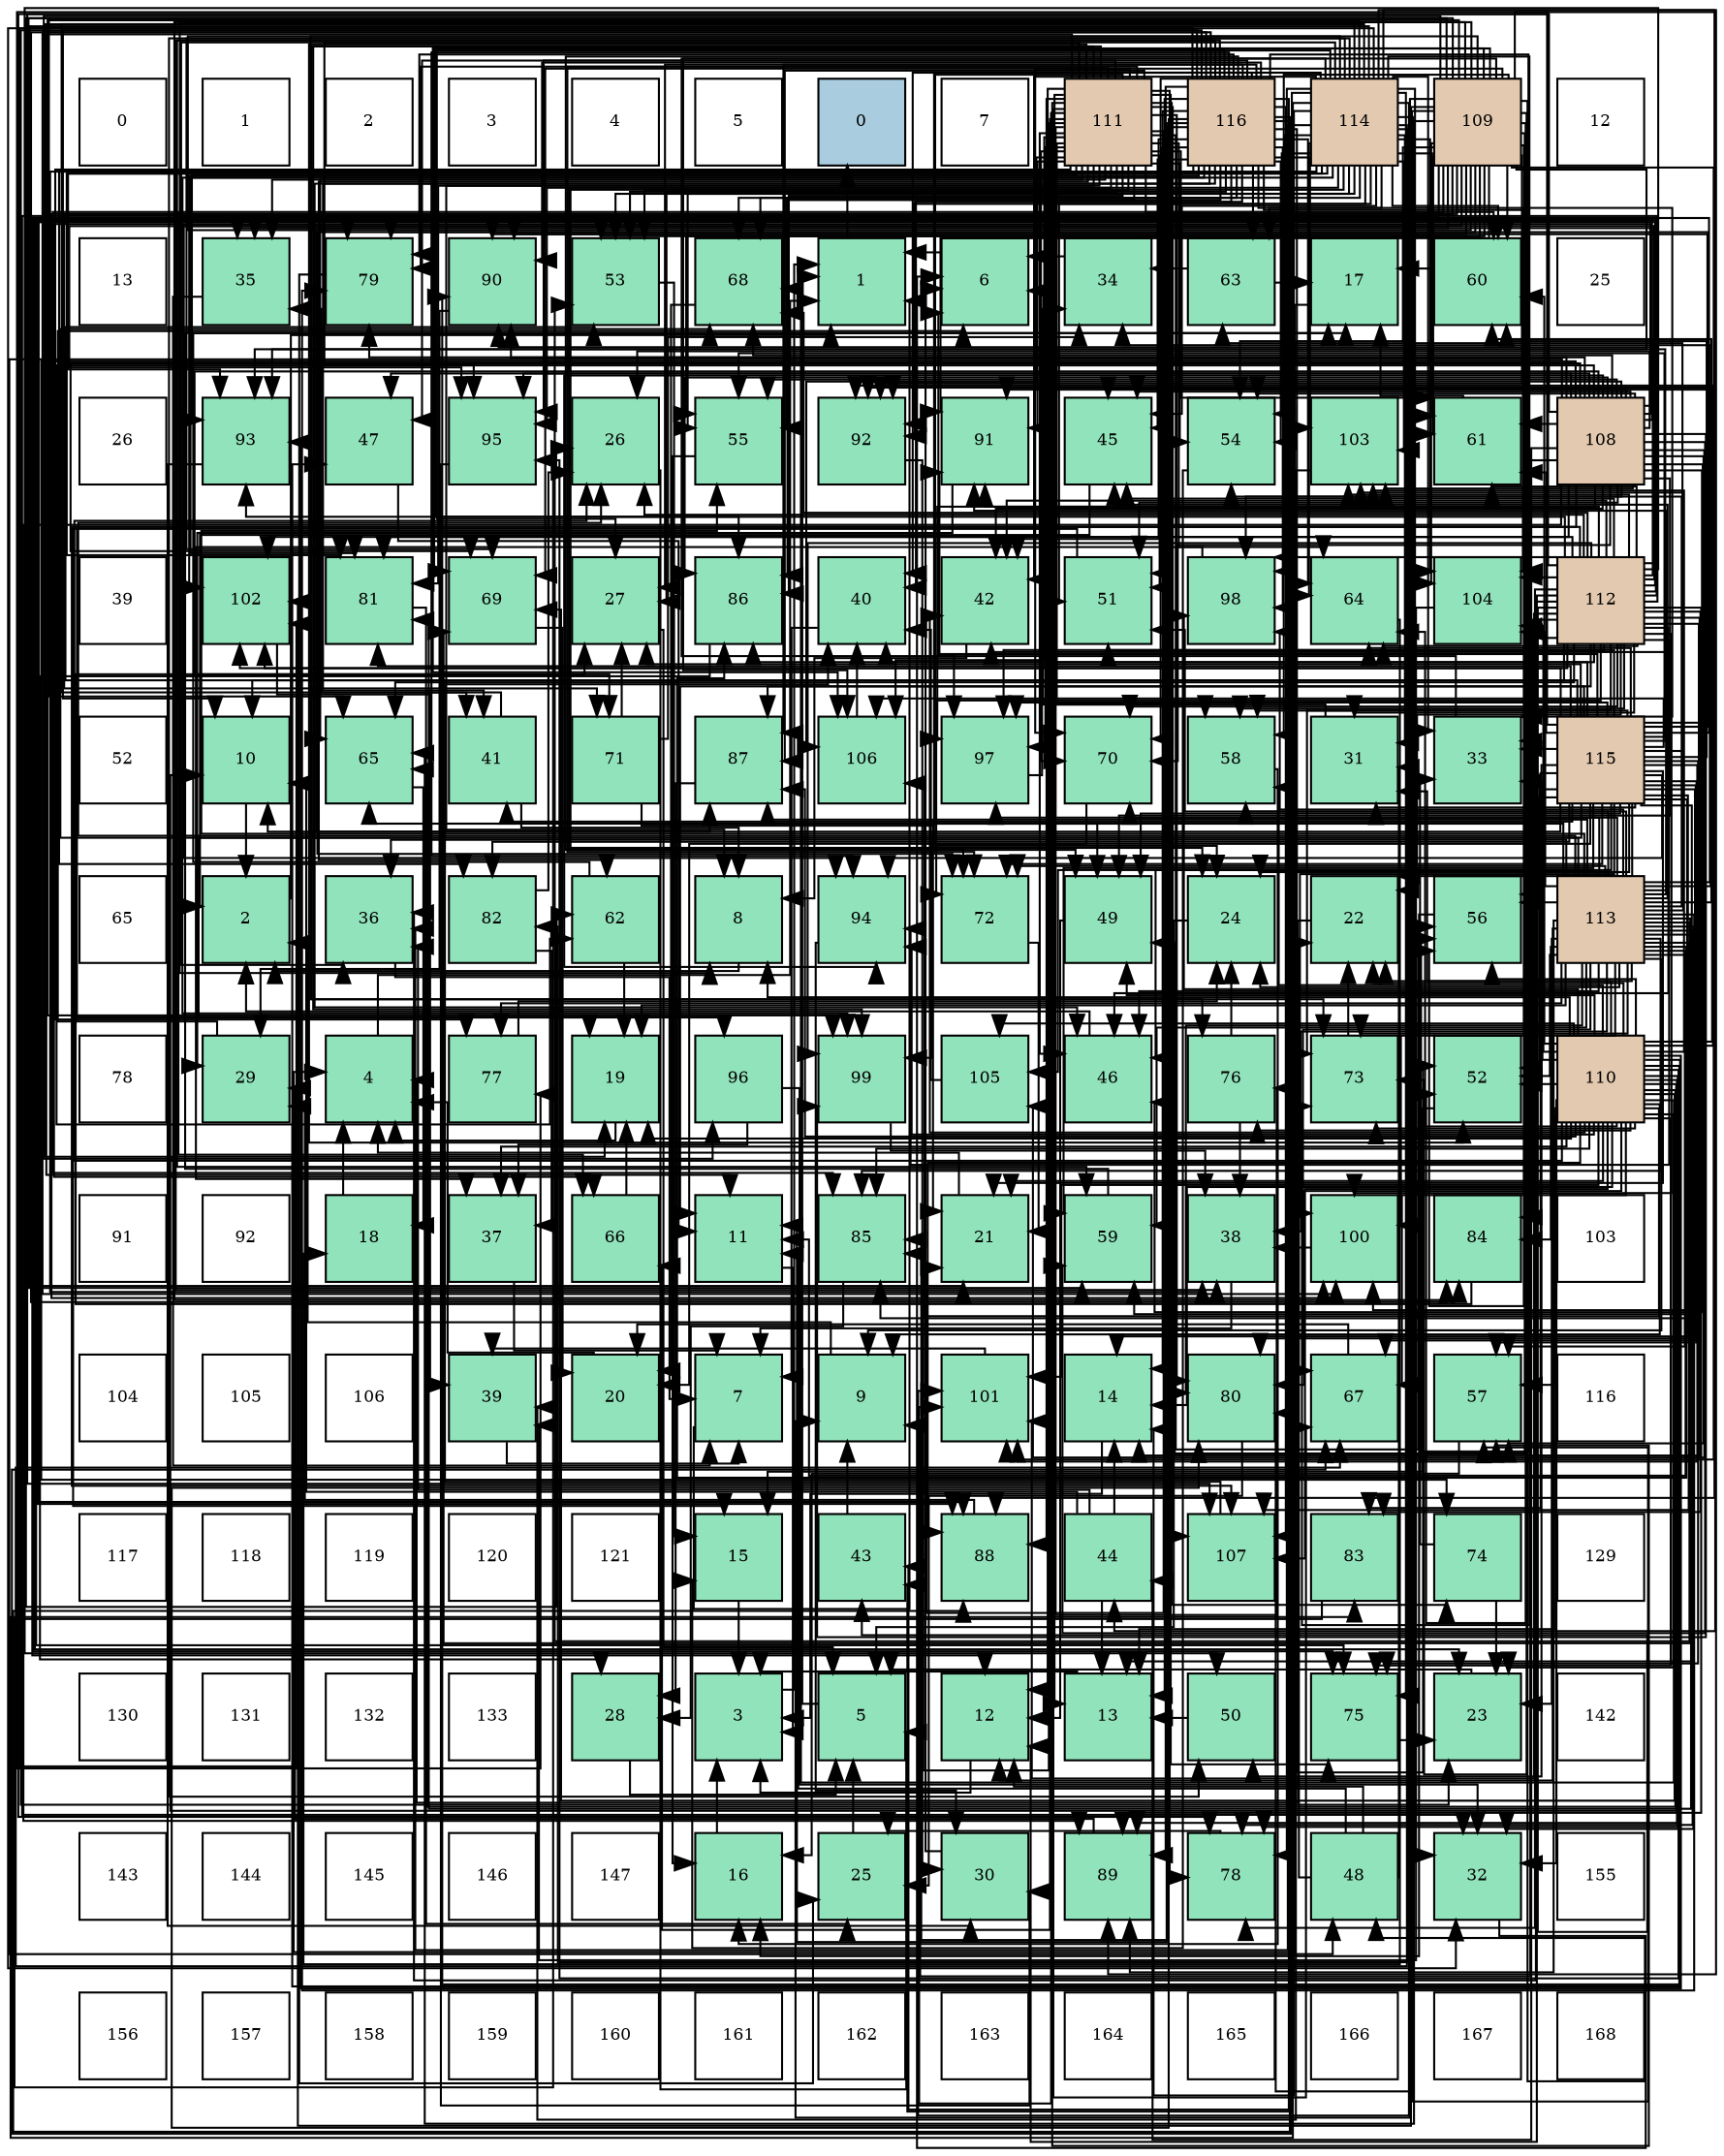digraph layout{
 rankdir=TB;
 splines=ortho;
 node [style=filled shape=square fixedsize=true width=0.6];
0[label="0", fontsize=8, fillcolor="#ffffff"];
1[label="1", fontsize=8, fillcolor="#ffffff"];
2[label="2", fontsize=8, fillcolor="#ffffff"];
3[label="3", fontsize=8, fillcolor="#ffffff"];
4[label="4", fontsize=8, fillcolor="#ffffff"];
5[label="5", fontsize=8, fillcolor="#ffffff"];
6[label="0", fontsize=8, fillcolor="#a9ccde"];
7[label="7", fontsize=8, fillcolor="#ffffff"];
8[label="111", fontsize=8, fillcolor="#e3c9af"];
9[label="116", fontsize=8, fillcolor="#e3c9af"];
10[label="114", fontsize=8, fillcolor="#e3c9af"];
11[label="109", fontsize=8, fillcolor="#e3c9af"];
12[label="12", fontsize=8, fillcolor="#ffffff"];
13[label="13", fontsize=8, fillcolor="#ffffff"];
14[label="35", fontsize=8, fillcolor="#91e3bb"];
15[label="79", fontsize=8, fillcolor="#91e3bb"];
16[label="90", fontsize=8, fillcolor="#91e3bb"];
17[label="53", fontsize=8, fillcolor="#91e3bb"];
18[label="68", fontsize=8, fillcolor="#91e3bb"];
19[label="1", fontsize=8, fillcolor="#91e3bb"];
20[label="6", fontsize=8, fillcolor="#91e3bb"];
21[label="34", fontsize=8, fillcolor="#91e3bb"];
22[label="63", fontsize=8, fillcolor="#91e3bb"];
23[label="17", fontsize=8, fillcolor="#91e3bb"];
24[label="60", fontsize=8, fillcolor="#91e3bb"];
25[label="25", fontsize=8, fillcolor="#ffffff"];
26[label="26", fontsize=8, fillcolor="#ffffff"];
27[label="93", fontsize=8, fillcolor="#91e3bb"];
28[label="47", fontsize=8, fillcolor="#91e3bb"];
29[label="95", fontsize=8, fillcolor="#91e3bb"];
30[label="26", fontsize=8, fillcolor="#91e3bb"];
31[label="55", fontsize=8, fillcolor="#91e3bb"];
32[label="92", fontsize=8, fillcolor="#91e3bb"];
33[label="91", fontsize=8, fillcolor="#91e3bb"];
34[label="45", fontsize=8, fillcolor="#91e3bb"];
35[label="54", fontsize=8, fillcolor="#91e3bb"];
36[label="103", fontsize=8, fillcolor="#91e3bb"];
37[label="61", fontsize=8, fillcolor="#91e3bb"];
38[label="108", fontsize=8, fillcolor="#e3c9af"];
39[label="39", fontsize=8, fillcolor="#ffffff"];
40[label="102", fontsize=8, fillcolor="#91e3bb"];
41[label="81", fontsize=8, fillcolor="#91e3bb"];
42[label="69", fontsize=8, fillcolor="#91e3bb"];
43[label="27", fontsize=8, fillcolor="#91e3bb"];
44[label="86", fontsize=8, fillcolor="#91e3bb"];
45[label="40", fontsize=8, fillcolor="#91e3bb"];
46[label="42", fontsize=8, fillcolor="#91e3bb"];
47[label="51", fontsize=8, fillcolor="#91e3bb"];
48[label="98", fontsize=8, fillcolor="#91e3bb"];
49[label="64", fontsize=8, fillcolor="#91e3bb"];
50[label="104", fontsize=8, fillcolor="#91e3bb"];
51[label="112", fontsize=8, fillcolor="#e3c9af"];
52[label="52", fontsize=8, fillcolor="#ffffff"];
53[label="10", fontsize=8, fillcolor="#91e3bb"];
54[label="65", fontsize=8, fillcolor="#91e3bb"];
55[label="41", fontsize=8, fillcolor="#91e3bb"];
56[label="71", fontsize=8, fillcolor="#91e3bb"];
57[label="87", fontsize=8, fillcolor="#91e3bb"];
58[label="106", fontsize=8, fillcolor="#91e3bb"];
59[label="97", fontsize=8, fillcolor="#91e3bb"];
60[label="70", fontsize=8, fillcolor="#91e3bb"];
61[label="58", fontsize=8, fillcolor="#91e3bb"];
62[label="31", fontsize=8, fillcolor="#91e3bb"];
63[label="33", fontsize=8, fillcolor="#91e3bb"];
64[label="115", fontsize=8, fillcolor="#e3c9af"];
65[label="65", fontsize=8, fillcolor="#ffffff"];
66[label="2", fontsize=8, fillcolor="#91e3bb"];
67[label="36", fontsize=8, fillcolor="#91e3bb"];
68[label="82", fontsize=8, fillcolor="#91e3bb"];
69[label="62", fontsize=8, fillcolor="#91e3bb"];
70[label="8", fontsize=8, fillcolor="#91e3bb"];
71[label="94", fontsize=8, fillcolor="#91e3bb"];
72[label="72", fontsize=8, fillcolor="#91e3bb"];
73[label="49", fontsize=8, fillcolor="#91e3bb"];
74[label="24", fontsize=8, fillcolor="#91e3bb"];
75[label="22", fontsize=8, fillcolor="#91e3bb"];
76[label="56", fontsize=8, fillcolor="#91e3bb"];
77[label="113", fontsize=8, fillcolor="#e3c9af"];
78[label="78", fontsize=8, fillcolor="#ffffff"];
79[label="29", fontsize=8, fillcolor="#91e3bb"];
80[label="4", fontsize=8, fillcolor="#91e3bb"];
81[label="77", fontsize=8, fillcolor="#91e3bb"];
82[label="19", fontsize=8, fillcolor="#91e3bb"];
83[label="96", fontsize=8, fillcolor="#91e3bb"];
84[label="99", fontsize=8, fillcolor="#91e3bb"];
85[label="105", fontsize=8, fillcolor="#91e3bb"];
86[label="46", fontsize=8, fillcolor="#91e3bb"];
87[label="76", fontsize=8, fillcolor="#91e3bb"];
88[label="73", fontsize=8, fillcolor="#91e3bb"];
89[label="52", fontsize=8, fillcolor="#91e3bb"];
90[label="110", fontsize=8, fillcolor="#e3c9af"];
91[label="91", fontsize=8, fillcolor="#ffffff"];
92[label="92", fontsize=8, fillcolor="#ffffff"];
93[label="18", fontsize=8, fillcolor="#91e3bb"];
94[label="37", fontsize=8, fillcolor="#91e3bb"];
95[label="66", fontsize=8, fillcolor="#91e3bb"];
96[label="11", fontsize=8, fillcolor="#91e3bb"];
97[label="85", fontsize=8, fillcolor="#91e3bb"];
98[label="21", fontsize=8, fillcolor="#91e3bb"];
99[label="59", fontsize=8, fillcolor="#91e3bb"];
100[label="38", fontsize=8, fillcolor="#91e3bb"];
101[label="100", fontsize=8, fillcolor="#91e3bb"];
102[label="84", fontsize=8, fillcolor="#91e3bb"];
103[label="103", fontsize=8, fillcolor="#ffffff"];
104[label="104", fontsize=8, fillcolor="#ffffff"];
105[label="105", fontsize=8, fillcolor="#ffffff"];
106[label="106", fontsize=8, fillcolor="#ffffff"];
107[label="39", fontsize=8, fillcolor="#91e3bb"];
108[label="20", fontsize=8, fillcolor="#91e3bb"];
109[label="7", fontsize=8, fillcolor="#91e3bb"];
110[label="9", fontsize=8, fillcolor="#91e3bb"];
111[label="101", fontsize=8, fillcolor="#91e3bb"];
112[label="14", fontsize=8, fillcolor="#91e3bb"];
113[label="80", fontsize=8, fillcolor="#91e3bb"];
114[label="67", fontsize=8, fillcolor="#91e3bb"];
115[label="57", fontsize=8, fillcolor="#91e3bb"];
116[label="116", fontsize=8, fillcolor="#ffffff"];
117[label="117", fontsize=8, fillcolor="#ffffff"];
118[label="118", fontsize=8, fillcolor="#ffffff"];
119[label="119", fontsize=8, fillcolor="#ffffff"];
120[label="120", fontsize=8, fillcolor="#ffffff"];
121[label="121", fontsize=8, fillcolor="#ffffff"];
122[label="15", fontsize=8, fillcolor="#91e3bb"];
123[label="43", fontsize=8, fillcolor="#91e3bb"];
124[label="88", fontsize=8, fillcolor="#91e3bb"];
125[label="44", fontsize=8, fillcolor="#91e3bb"];
126[label="107", fontsize=8, fillcolor="#91e3bb"];
127[label="83", fontsize=8, fillcolor="#91e3bb"];
128[label="74", fontsize=8, fillcolor="#91e3bb"];
129[label="129", fontsize=8, fillcolor="#ffffff"];
130[label="130", fontsize=8, fillcolor="#ffffff"];
131[label="131", fontsize=8, fillcolor="#ffffff"];
132[label="132", fontsize=8, fillcolor="#ffffff"];
133[label="133", fontsize=8, fillcolor="#ffffff"];
134[label="28", fontsize=8, fillcolor="#91e3bb"];
135[label="3", fontsize=8, fillcolor="#91e3bb"];
136[label="5", fontsize=8, fillcolor="#91e3bb"];
137[label="12", fontsize=8, fillcolor="#91e3bb"];
138[label="13", fontsize=8, fillcolor="#91e3bb"];
139[label="50", fontsize=8, fillcolor="#91e3bb"];
140[label="75", fontsize=8, fillcolor="#91e3bb"];
141[label="23", fontsize=8, fillcolor="#91e3bb"];
142[label="142", fontsize=8, fillcolor="#ffffff"];
143[label="143", fontsize=8, fillcolor="#ffffff"];
144[label="144", fontsize=8, fillcolor="#ffffff"];
145[label="145", fontsize=8, fillcolor="#ffffff"];
146[label="146", fontsize=8, fillcolor="#ffffff"];
147[label="147", fontsize=8, fillcolor="#ffffff"];
148[label="16", fontsize=8, fillcolor="#91e3bb"];
149[label="25", fontsize=8, fillcolor="#91e3bb"];
150[label="30", fontsize=8, fillcolor="#91e3bb"];
151[label="89", fontsize=8, fillcolor="#91e3bb"];
152[label="78", fontsize=8, fillcolor="#91e3bb"];
153[label="48", fontsize=8, fillcolor="#91e3bb"];
154[label="32", fontsize=8, fillcolor="#91e3bb"];
155[label="155", fontsize=8, fillcolor="#ffffff"];
156[label="156", fontsize=8, fillcolor="#ffffff"];
157[label="157", fontsize=8, fillcolor="#ffffff"];
158[label="158", fontsize=8, fillcolor="#ffffff"];
159[label="159", fontsize=8, fillcolor="#ffffff"];
160[label="160", fontsize=8, fillcolor="#ffffff"];
161[label="161", fontsize=8, fillcolor="#ffffff"];
162[label="162", fontsize=8, fillcolor="#ffffff"];
163[label="163", fontsize=8, fillcolor="#ffffff"];
164[label="164", fontsize=8, fillcolor="#ffffff"];
165[label="165", fontsize=8, fillcolor="#ffffff"];
166[label="166", fontsize=8, fillcolor="#ffffff"];
167[label="167", fontsize=8, fillcolor="#ffffff"];
168[label="168", fontsize=8, fillcolor="#ffffff"];
edge [constraint=false, style=vis];19 -> 6;
66 -> 19;
135 -> 19;
80 -> 19;
136 -> 19;
20 -> 19;
109 -> 19;
70 -> 66;
110 -> 66;
53 -> 66;
96 -> 135;
137 -> 135;
138 -> 135;
112 -> 135;
122 -> 135;
148 -> 135;
23 -> 80;
93 -> 80;
82 -> 80;
108 -> 80;
98 -> 80;
75 -> 80;
141 -> 136;
74 -> 136;
149 -> 136;
30 -> 136;
43 -> 136;
134 -> 136;
79 -> 20;
150 -> 20;
62 -> 20;
154 -> 20;
63 -> 20;
21 -> 20;
14 -> 109;
67 -> 109;
94 -> 109;
100 -> 109;
107 -> 109;
45 -> 109;
55 -> 70;
55 -> 14;
46 -> 70;
123 -> 110;
125 -> 53;
125 -> 138;
125 -> 112;
125 -> 67;
34 -> 66;
86 -> 66;
28 -> 96;
153 -> 96;
153 -> 137;
153 -> 75;
153 -> 62;
73 -> 137;
139 -> 138;
47 -> 122;
89 -> 122;
17 -> 122;
35 -> 122;
31 -> 148;
76 -> 148;
115 -> 148;
61 -> 148;
99 -> 23;
24 -> 23;
37 -> 23;
69 -> 23;
69 -> 82;
22 -> 23;
22 -> 21;
49 -> 93;
54 -> 93;
95 -> 82;
114 -> 108;
18 -> 108;
42 -> 108;
60 -> 108;
56 -> 98;
56 -> 43;
56 -> 21;
72 -> 98;
88 -> 75;
128 -> 141;
128 -> 63;
140 -> 141;
87 -> 74;
87 -> 100;
81 -> 74;
152 -> 149;
15 -> 149;
113 -> 149;
41 -> 149;
68 -> 30;
68 -> 94;
127 -> 30;
102 -> 43;
97 -> 134;
44 -> 134;
57 -> 134;
124 -> 79;
151 -> 79;
16 -> 79;
33 -> 79;
32 -> 150;
27 -> 150;
71 -> 150;
29 -> 150;
83 -> 154;
83 -> 94;
59 -> 21;
48 -> 94;
84 -> 100;
101 -> 100;
111 -> 107;
40 -> 107;
36 -> 107;
50 -> 107;
85 -> 45;
58 -> 45;
126 -> 45;
38 -> 110;
38 -> 30;
38 -> 46;
38 -> 125;
38 -> 34;
38 -> 86;
38 -> 28;
38 -> 153;
38 -> 73;
38 -> 47;
38 -> 35;
38 -> 31;
38 -> 115;
38 -> 99;
38 -> 37;
38 -> 69;
38 -> 95;
38 -> 18;
38 -> 42;
38 -> 60;
38 -> 56;
38 -> 128;
38 -> 140;
38 -> 15;
38 -> 44;
38 -> 124;
38 -> 151;
38 -> 16;
38 -> 33;
38 -> 71;
38 -> 29;
38 -> 83;
38 -> 59;
38 -> 48;
38 -> 84;
38 -> 101;
38 -> 40;
38 -> 36;
38 -> 85;
38 -> 58;
38 -> 126;
11 -> 70;
11 -> 110;
11 -> 14;
11 -> 125;
11 -> 153;
11 -> 73;
11 -> 89;
11 -> 17;
11 -> 35;
11 -> 31;
11 -> 76;
11 -> 61;
11 -> 99;
11 -> 24;
11 -> 37;
11 -> 69;
11 -> 54;
11 -> 95;
11 -> 60;
11 -> 56;
11 -> 72;
11 -> 88;
11 -> 87;
11 -> 113;
11 -> 102;
11 -> 97;
11 -> 44;
11 -> 57;
11 -> 16;
11 -> 33;
11 -> 32;
11 -> 27;
11 -> 71;
11 -> 83;
11 -> 59;
11 -> 84;
11 -> 101;
11 -> 111;
11 -> 40;
11 -> 50;
11 -> 58;
90 -> 70;
90 -> 110;
90 -> 53;
90 -> 138;
90 -> 112;
90 -> 82;
90 -> 98;
90 -> 75;
90 -> 141;
90 -> 30;
90 -> 62;
90 -> 154;
90 -> 63;
90 -> 94;
90 -> 46;
90 -> 34;
90 -> 28;
90 -> 73;
90 -> 89;
90 -> 76;
90 -> 115;
90 -> 61;
90 -> 24;
90 -> 49;
90 -> 54;
90 -> 114;
90 -> 18;
90 -> 42;
90 -> 88;
90 -> 140;
90 -> 87;
90 -> 152;
90 -> 113;
90 -> 97;
90 -> 57;
90 -> 124;
90 -> 151;
90 -> 16;
90 -> 32;
90 -> 27;
90 -> 71;
90 -> 29;
90 -> 48;
90 -> 111;
90 -> 36;
90 -> 50;
90 -> 85;
90 -> 58;
90 -> 126;
8 -> 70;
8 -> 96;
8 -> 137;
8 -> 138;
8 -> 98;
8 -> 43;
8 -> 14;
8 -> 67;
8 -> 86;
8 -> 28;
8 -> 73;
8 -> 47;
8 -> 89;
8 -> 17;
8 -> 35;
8 -> 31;
8 -> 76;
8 -> 115;
8 -> 61;
8 -> 24;
8 -> 37;
8 -> 69;
8 -> 49;
8 -> 54;
8 -> 95;
8 -> 114;
8 -> 42;
8 -> 60;
8 -> 72;
8 -> 88;
8 -> 128;
8 -> 140;
8 -> 87;
8 -> 81;
8 -> 152;
8 -> 15;
8 -> 113;
8 -> 41;
8 -> 97;
8 -> 44;
8 -> 57;
8 -> 124;
8 -> 33;
8 -> 32;
8 -> 29;
8 -> 59;
8 -> 84;
8 -> 111;
8 -> 40;
8 -> 58;
8 -> 126;
51 -> 53;
51 -> 137;
51 -> 112;
51 -> 75;
51 -> 141;
51 -> 30;
51 -> 62;
51 -> 154;
51 -> 63;
51 -> 14;
51 -> 67;
51 -> 45;
51 -> 46;
51 -> 123;
51 -> 34;
51 -> 86;
51 -> 139;
51 -> 61;
51 -> 99;
51 -> 37;
51 -> 49;
51 -> 54;
51 -> 18;
51 -> 60;
51 -> 72;
51 -> 88;
51 -> 140;
51 -> 81;
51 -> 152;
51 -> 41;
51 -> 127;
51 -> 102;
51 -> 57;
51 -> 124;
51 -> 151;
51 -> 16;
51 -> 33;
51 -> 27;
51 -> 71;
51 -> 29;
51 -> 59;
51 -> 48;
51 -> 84;
51 -> 101;
51 -> 111;
51 -> 40;
51 -> 36;
51 -> 50;
51 -> 126;
77 -> 110;
77 -> 96;
77 -> 137;
77 -> 82;
77 -> 75;
77 -> 141;
77 -> 74;
77 -> 30;
77 -> 154;
77 -> 21;
77 -> 67;
77 -> 100;
77 -> 46;
77 -> 34;
77 -> 86;
77 -> 47;
77 -> 89;
77 -> 17;
77 -> 35;
77 -> 31;
77 -> 76;
77 -> 115;
77 -> 61;
77 -> 99;
77 -> 24;
77 -> 54;
77 -> 114;
77 -> 18;
77 -> 42;
77 -> 60;
77 -> 72;
77 -> 88;
77 -> 81;
77 -> 152;
77 -> 15;
77 -> 113;
77 -> 41;
77 -> 102;
77 -> 97;
77 -> 44;
77 -> 57;
77 -> 151;
77 -> 33;
77 -> 32;
77 -> 59;
77 -> 48;
77 -> 101;
77 -> 36;
77 -> 50;
77 -> 85;
77 -> 126;
10 -> 112;
10 -> 82;
10 -> 98;
10 -> 74;
10 -> 43;
10 -> 62;
10 -> 154;
10 -> 63;
10 -> 67;
10 -> 100;
10 -> 45;
10 -> 55;
10 -> 46;
10 -> 123;
10 -> 34;
10 -> 73;
10 -> 139;
10 -> 47;
10 -> 17;
10 -> 35;
10 -> 31;
10 -> 115;
10 -> 24;
10 -> 37;
10 -> 22;
10 -> 49;
10 -> 54;
10 -> 114;
10 -> 18;
10 -> 42;
10 -> 88;
10 -> 140;
10 -> 152;
10 -> 15;
10 -> 41;
10 -> 68;
10 -> 127;
10 -> 124;
10 -> 151;
10 -> 32;
10 -> 27;
10 -> 29;
10 -> 48;
10 -> 84;
10 -> 111;
10 -> 40;
10 -> 36;
10 -> 50;
10 -> 58;
64 -> 53;
64 -> 96;
64 -> 137;
64 -> 138;
64 -> 112;
64 -> 82;
64 -> 98;
64 -> 75;
64 -> 74;
64 -> 43;
64 -> 62;
64 -> 63;
64 -> 55;
64 -> 86;
64 -> 73;
64 -> 139;
64 -> 47;
64 -> 89;
64 -> 17;
64 -> 31;
64 -> 76;
64 -> 115;
64 -> 61;
64 -> 99;
64 -> 24;
64 -> 37;
64 -> 22;
64 -> 49;
64 -> 114;
64 -> 72;
64 -> 140;
64 -> 152;
64 -> 15;
64 -> 113;
64 -> 41;
64 -> 68;
64 -> 127;
64 -> 97;
64 -> 44;
64 -> 16;
64 -> 33;
64 -> 27;
64 -> 71;
64 -> 59;
64 -> 84;
64 -> 101;
64 -> 111;
64 -> 40;
64 -> 58;
9 -> 53;
9 -> 96;
9 -> 138;
9 -> 112;
9 -> 141;
9 -> 74;
9 -> 43;
9 -> 154;
9 -> 63;
9 -> 100;
9 -> 45;
9 -> 55;
9 -> 46;
9 -> 123;
9 -> 34;
9 -> 86;
9 -> 47;
9 -> 89;
9 -> 17;
9 -> 35;
9 -> 76;
9 -> 99;
9 -> 22;
9 -> 49;
9 -> 114;
9 -> 18;
9 -> 42;
9 -> 60;
9 -> 72;
9 -> 15;
9 -> 113;
9 -> 41;
9 -> 68;
9 -> 102;
9 -> 97;
9 -> 44;
9 -> 57;
9 -> 124;
9 -> 151;
9 -> 16;
9 -> 32;
9 -> 27;
9 -> 71;
9 -> 29;
9 -> 48;
9 -> 101;
9 -> 36;
9 -> 50;
9 -> 126;
edge [constraint=true, style=invis];
0 -> 13 -> 26 -> 39 -> 52 -> 65 -> 78 -> 91 -> 104 -> 117 -> 130 -> 143 -> 156;
1 -> 14 -> 27 -> 40 -> 53 -> 66 -> 79 -> 92 -> 105 -> 118 -> 131 -> 144 -> 157;
2 -> 15 -> 28 -> 41 -> 54 -> 67 -> 80 -> 93 -> 106 -> 119 -> 132 -> 145 -> 158;
3 -> 16 -> 29 -> 42 -> 55 -> 68 -> 81 -> 94 -> 107 -> 120 -> 133 -> 146 -> 159;
4 -> 17 -> 30 -> 43 -> 56 -> 69 -> 82 -> 95 -> 108 -> 121 -> 134 -> 147 -> 160;
5 -> 18 -> 31 -> 44 -> 57 -> 70 -> 83 -> 96 -> 109 -> 122 -> 135 -> 148 -> 161;
6 -> 19 -> 32 -> 45 -> 58 -> 71 -> 84 -> 97 -> 110 -> 123 -> 136 -> 149 -> 162;
7 -> 20 -> 33 -> 46 -> 59 -> 72 -> 85 -> 98 -> 111 -> 124 -> 137 -> 150 -> 163;
8 -> 21 -> 34 -> 47 -> 60 -> 73 -> 86 -> 99 -> 112 -> 125 -> 138 -> 151 -> 164;
9 -> 22 -> 35 -> 48 -> 61 -> 74 -> 87 -> 100 -> 113 -> 126 -> 139 -> 152 -> 165;
10 -> 23 -> 36 -> 49 -> 62 -> 75 -> 88 -> 101 -> 114 -> 127 -> 140 -> 153 -> 166;
11 -> 24 -> 37 -> 50 -> 63 -> 76 -> 89 -> 102 -> 115 -> 128 -> 141 -> 154 -> 167;
12 -> 25 -> 38 -> 51 -> 64 -> 77 -> 90 -> 103 -> 116 -> 129 -> 142 -> 155 -> 168;
rank = same {0 -> 1 -> 2 -> 3 -> 4 -> 5 -> 6 -> 7 -> 8 -> 9 -> 10 -> 11 -> 12};
rank = same {13 -> 14 -> 15 -> 16 -> 17 -> 18 -> 19 -> 20 -> 21 -> 22 -> 23 -> 24 -> 25};
rank = same {26 -> 27 -> 28 -> 29 -> 30 -> 31 -> 32 -> 33 -> 34 -> 35 -> 36 -> 37 -> 38};
rank = same {39 -> 40 -> 41 -> 42 -> 43 -> 44 -> 45 -> 46 -> 47 -> 48 -> 49 -> 50 -> 51};
rank = same {52 -> 53 -> 54 -> 55 -> 56 -> 57 -> 58 -> 59 -> 60 -> 61 -> 62 -> 63 -> 64};
rank = same {65 -> 66 -> 67 -> 68 -> 69 -> 70 -> 71 -> 72 -> 73 -> 74 -> 75 -> 76 -> 77};
rank = same {78 -> 79 -> 80 -> 81 -> 82 -> 83 -> 84 -> 85 -> 86 -> 87 -> 88 -> 89 -> 90};
rank = same {91 -> 92 -> 93 -> 94 -> 95 -> 96 -> 97 -> 98 -> 99 -> 100 -> 101 -> 102 -> 103};
rank = same {104 -> 105 -> 106 -> 107 -> 108 -> 109 -> 110 -> 111 -> 112 -> 113 -> 114 -> 115 -> 116};
rank = same {117 -> 118 -> 119 -> 120 -> 121 -> 122 -> 123 -> 124 -> 125 -> 126 -> 127 -> 128 -> 129};
rank = same {130 -> 131 -> 132 -> 133 -> 134 -> 135 -> 136 -> 137 -> 138 -> 139 -> 140 -> 141 -> 142};
rank = same {143 -> 144 -> 145 -> 146 -> 147 -> 148 -> 149 -> 150 -> 151 -> 152 -> 153 -> 154 -> 155};
rank = same {156 -> 157 -> 158 -> 159 -> 160 -> 161 -> 162 -> 163 -> 164 -> 165 -> 166 -> 167 -> 168};
}